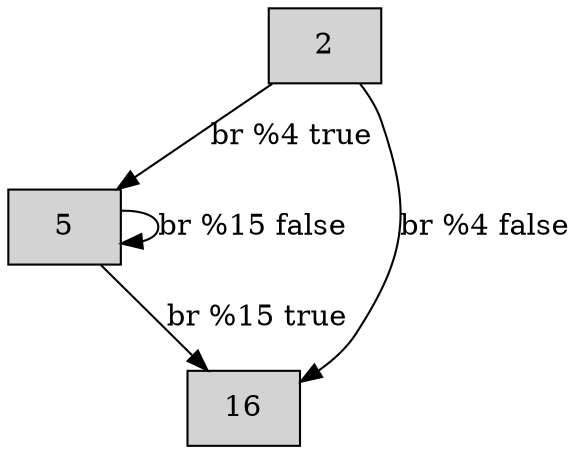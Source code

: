 digraph CFG {
    node[shape=box, style=filled];

    "2" [label="2"];
    "5" [label="5"];
    "16" [label="16"];

    "2" -> "5" [label="br %4 true"];
    "2" -> "16" [label="br %4 false"];
    "5" -> "5" [label="br %15 false"];
    "5" -> "16" [label="br %15 true"];
}